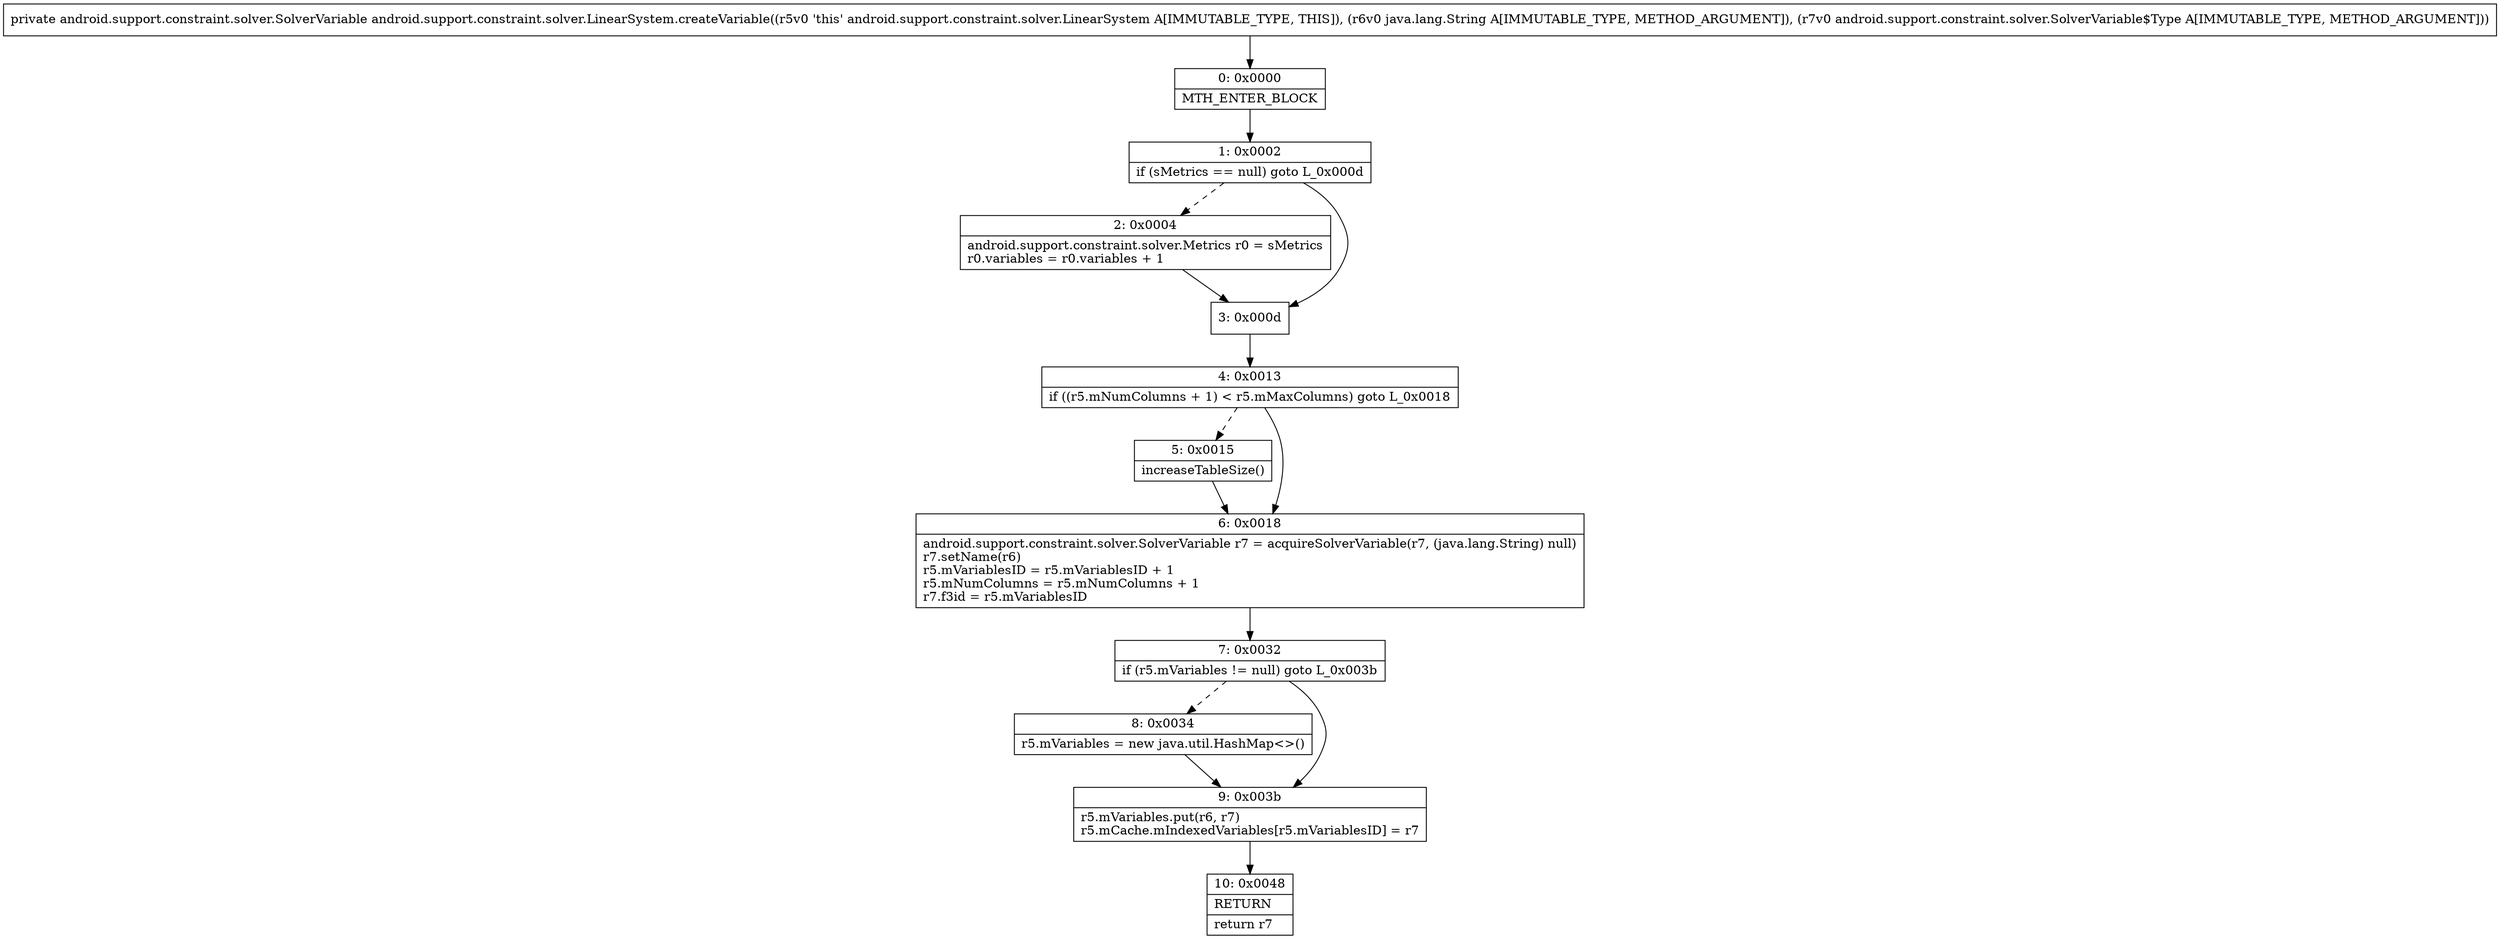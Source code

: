 digraph "CFG forandroid.support.constraint.solver.LinearSystem.createVariable(Ljava\/lang\/String;Landroid\/support\/constraint\/solver\/SolverVariable$Type;)Landroid\/support\/constraint\/solver\/SolverVariable;" {
Node_0 [shape=record,label="{0\:\ 0x0000|MTH_ENTER_BLOCK\l}"];
Node_1 [shape=record,label="{1\:\ 0x0002|if (sMetrics == null) goto L_0x000d\l}"];
Node_2 [shape=record,label="{2\:\ 0x0004|android.support.constraint.solver.Metrics r0 = sMetrics\lr0.variables = r0.variables + 1\l}"];
Node_3 [shape=record,label="{3\:\ 0x000d}"];
Node_4 [shape=record,label="{4\:\ 0x0013|if ((r5.mNumColumns + 1) \< r5.mMaxColumns) goto L_0x0018\l}"];
Node_5 [shape=record,label="{5\:\ 0x0015|increaseTableSize()\l}"];
Node_6 [shape=record,label="{6\:\ 0x0018|android.support.constraint.solver.SolverVariable r7 = acquireSolverVariable(r7, (java.lang.String) null)\lr7.setName(r6)\lr5.mVariablesID = r5.mVariablesID + 1\lr5.mNumColumns = r5.mNumColumns + 1\lr7.f3id = r5.mVariablesID\l}"];
Node_7 [shape=record,label="{7\:\ 0x0032|if (r5.mVariables != null) goto L_0x003b\l}"];
Node_8 [shape=record,label="{8\:\ 0x0034|r5.mVariables = new java.util.HashMap\<\>()\l}"];
Node_9 [shape=record,label="{9\:\ 0x003b|r5.mVariables.put(r6, r7)\lr5.mCache.mIndexedVariables[r5.mVariablesID] = r7\l}"];
Node_10 [shape=record,label="{10\:\ 0x0048|RETURN\l|return r7\l}"];
MethodNode[shape=record,label="{private android.support.constraint.solver.SolverVariable android.support.constraint.solver.LinearSystem.createVariable((r5v0 'this' android.support.constraint.solver.LinearSystem A[IMMUTABLE_TYPE, THIS]), (r6v0 java.lang.String A[IMMUTABLE_TYPE, METHOD_ARGUMENT]), (r7v0 android.support.constraint.solver.SolverVariable$Type A[IMMUTABLE_TYPE, METHOD_ARGUMENT])) }"];
MethodNode -> Node_0;
Node_0 -> Node_1;
Node_1 -> Node_2[style=dashed];
Node_1 -> Node_3;
Node_2 -> Node_3;
Node_3 -> Node_4;
Node_4 -> Node_5[style=dashed];
Node_4 -> Node_6;
Node_5 -> Node_6;
Node_6 -> Node_7;
Node_7 -> Node_8[style=dashed];
Node_7 -> Node_9;
Node_8 -> Node_9;
Node_9 -> Node_10;
}

